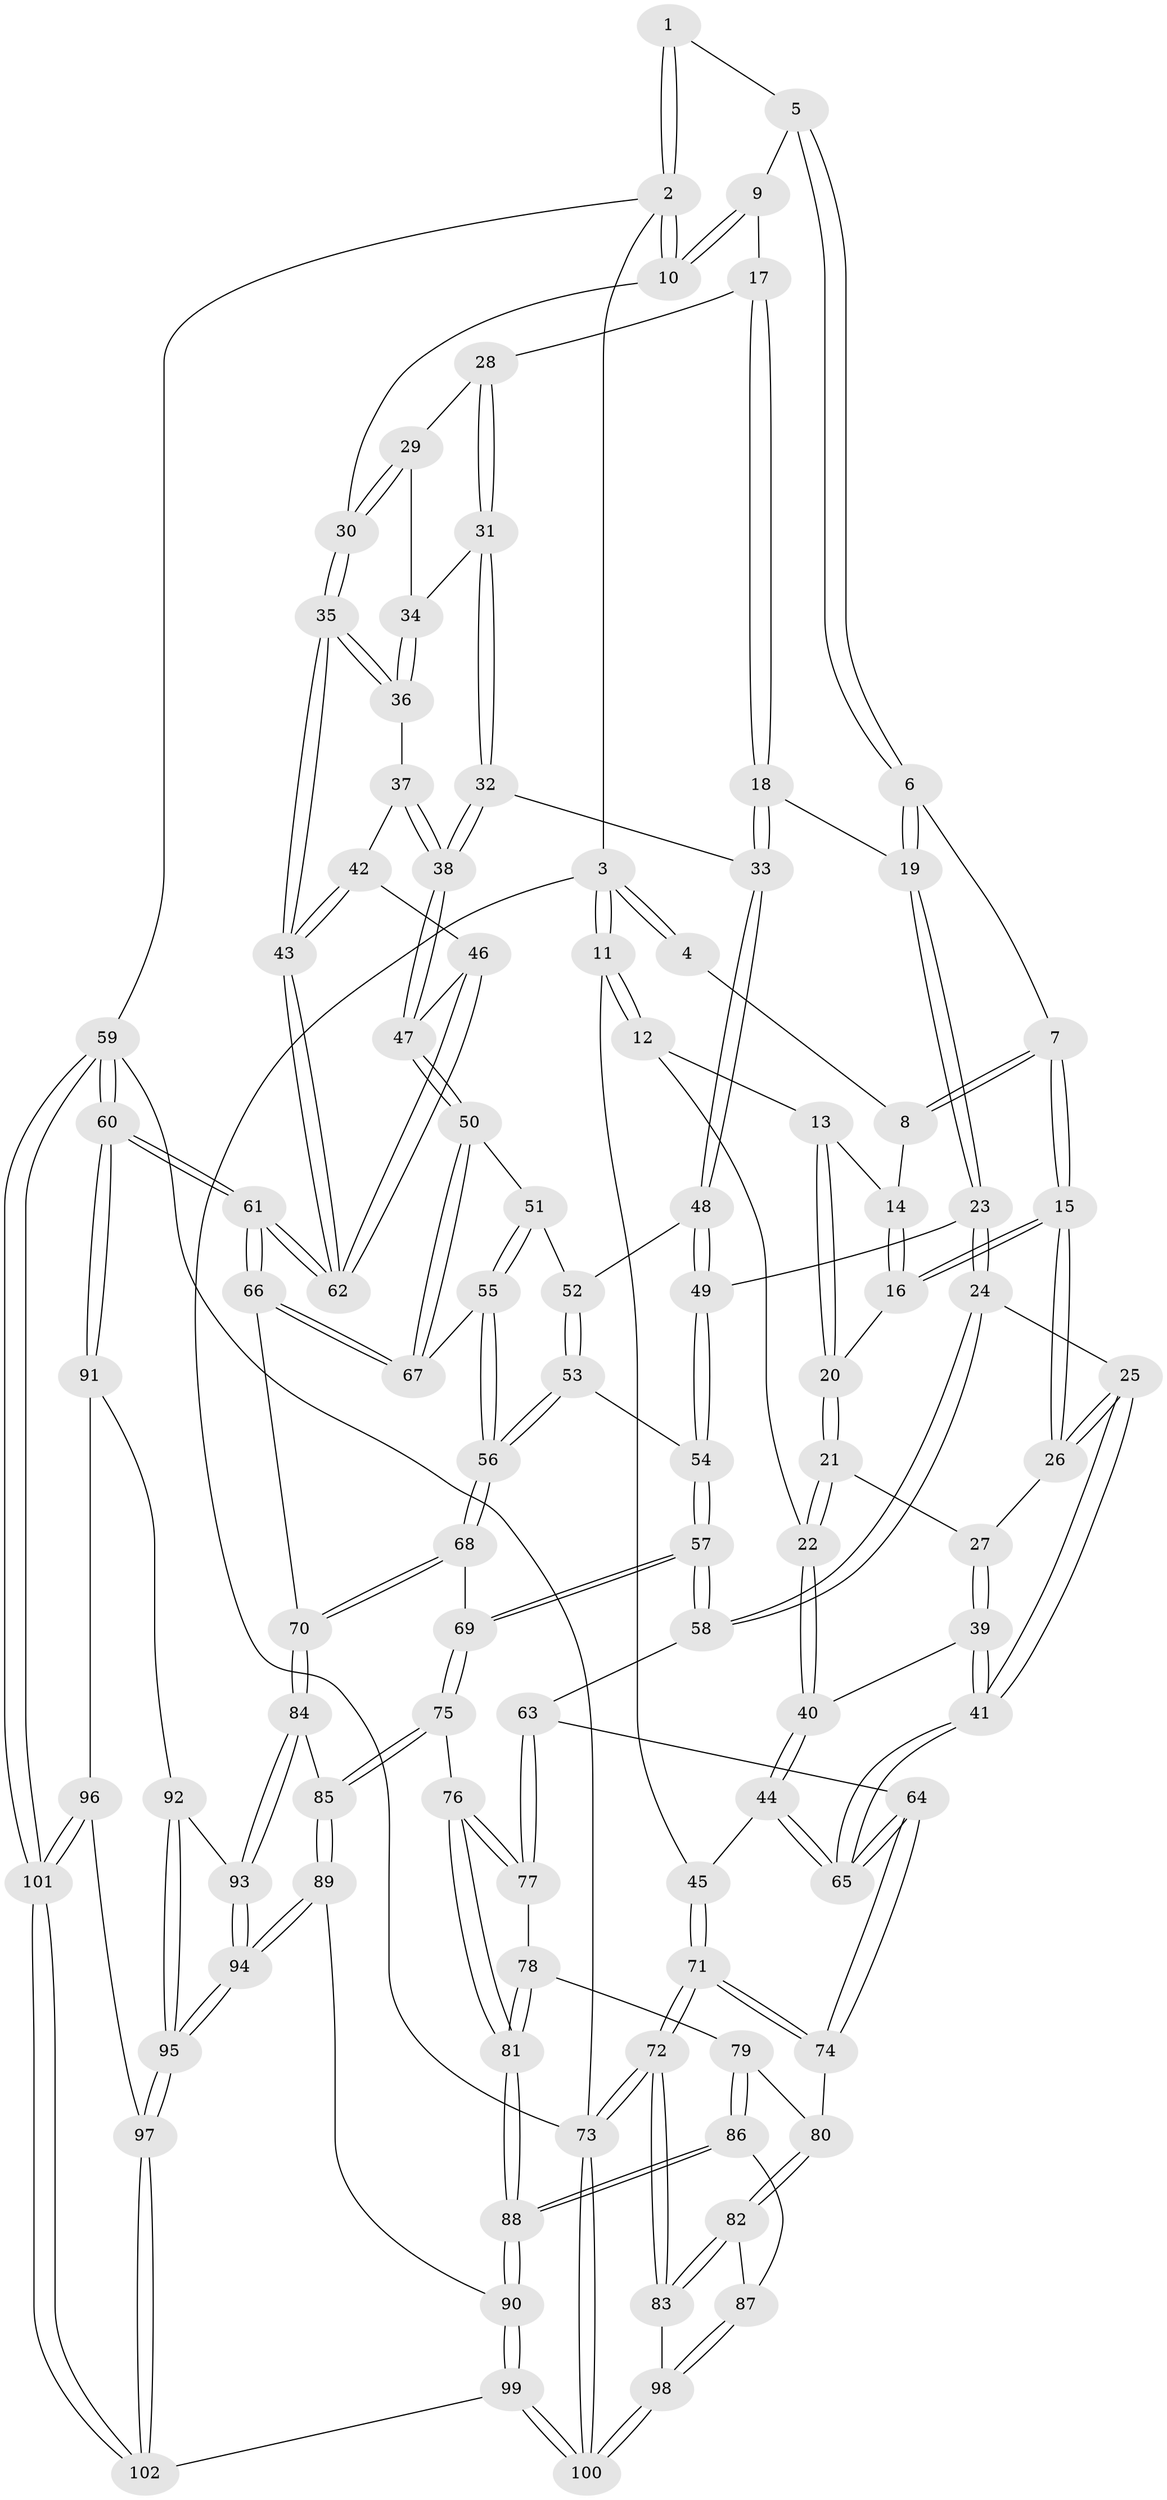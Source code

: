 // coarse degree distribution, {3: 0.1206896551724138, 7: 0.017241379310344827, 5: 0.27586206896551724, 4: 0.5689655172413793, 6: 0.017241379310344827}
// Generated by graph-tools (version 1.1) at 2025/24/03/03/25 07:24:39]
// undirected, 102 vertices, 252 edges
graph export_dot {
graph [start="1"]
  node [color=gray90,style=filled];
  1 [pos="+0.6530784416039854+0"];
  2 [pos="+1+0"];
  3 [pos="+0+0"];
  4 [pos="+0.299275704278043+0"];
  5 [pos="+0.6620221306640673+0"];
  6 [pos="+0.5303185331343456+0.13355504952470384"];
  7 [pos="+0.4010708705581511+0.07619782571514556"];
  8 [pos="+0.29459426923051407+0"];
  9 [pos="+0.7423443027024444+0.0654581524640747"];
  10 [pos="+1+0"];
  11 [pos="+0+0.016221948028095165"];
  12 [pos="+0+0.10074997063434726"];
  13 [pos="+0.1262931232527466+0.08229599171535538"];
  14 [pos="+0.2886706688453788+0"];
  15 [pos="+0.3399360805714039+0.20167173963072746"];
  16 [pos="+0.26010991838425535+0.16074838408480754"];
  17 [pos="+0.7611723548622311+0.1391267284380793"];
  18 [pos="+0.7301185904864779+0.23338707510251416"];
  19 [pos="+0.5524800978726245+0.19490048417069494"];
  20 [pos="+0.17330131238836138+0.1735010495910374"];
  21 [pos="+0.1665862836406416+0.19859114724220006"];
  22 [pos="+0.09395910955012408+0.2791621684161968"];
  23 [pos="+0.44073492138423376+0.32669508442966394"];
  24 [pos="+0.42220627462691135+0.33340680652569366"];
  25 [pos="+0.41450835695310884+0.3318320590987209"];
  26 [pos="+0.34499072114134255+0.22342539795092342"];
  27 [pos="+0.23267932165991614+0.26121902654731793"];
  28 [pos="+0.9469809955024826+0.10446042624801183"];
  29 [pos="+1+0.04464674325693973"];
  30 [pos="+1+0"];
  31 [pos="+0.8906664309712335+0.23117445655914134"];
  32 [pos="+0.7666015111919852+0.2573119044366974"];
  33 [pos="+0.7326303254806271+0.2395590858705239"];
  34 [pos="+0.9094943869823151+0.23832530479017122"];
  35 [pos="+1+0.1142399677219612"];
  36 [pos="+0.92638056152299+0.24980919394818518"];
  37 [pos="+0.933809719689736+0.31885907607465885"];
  38 [pos="+0.8169841239606344+0.30933533868037116"];
  39 [pos="+0.22824869003678566+0.29491690684599015"];
  40 [pos="+0.07154029206863066+0.34848677300916253"];
  41 [pos="+0.30872262206749834+0.38878879933181626"];
  42 [pos="+0.9417184584815077+0.32402884283134104"];
  43 [pos="+1+0.36929868833301743"];
  44 [pos="+0.05835290727962181+0.3715109164769678"];
  45 [pos="+0+0.383568144994334"];
  46 [pos="+0.8697427664837704+0.45178783164638625"];
  47 [pos="+0.8570285688194942+0.4492230636376754"];
  48 [pos="+0.6933079772638518+0.32805342569902585"];
  49 [pos="+0.591706736736567+0.39076487431301127"];
  50 [pos="+0.8302167253862125+0.4630785648677449"];
  51 [pos="+0.74112740294411+0.39384288116838506"];
  52 [pos="+0.7033588673722887+0.358940926422736"];
  53 [pos="+0.703158776397048+0.48969404709186815"];
  54 [pos="+0.6011393736750176+0.4722378326518003"];
  55 [pos="+0.7590729907559538+0.5220529910477302"];
  56 [pos="+0.7393886440432402+0.5240433632400655"];
  57 [pos="+0.5126449116164132+0.5887480872037136"];
  58 [pos="+0.4640518189098283+0.5196612352629945"];
  59 [pos="+1+1"];
  60 [pos="+1+0.7022146560791612"];
  61 [pos="+1+0.6298222730571321"];
  62 [pos="+1+0.5967683935860638"];
  63 [pos="+0.22764331643058253+0.5186806074464506"];
  64 [pos="+0.2014885987009403+0.5057286068065214"];
  65 [pos="+0.20109856508331772+0.5029391855686642"];
  66 [pos="+0.8491699762273468+0.6361549343025604"];
  67 [pos="+0.7665209266407456+0.5215493411414346"];
  68 [pos="+0.657953679405314+0.638435489288361"];
  69 [pos="+0.5173723856097788+0.6412204112958586"];
  70 [pos="+0.753998617815715+0.7214696764895235"];
  71 [pos="+0+0.6706442949918696"];
  72 [pos="+0+0.9738159471245563"];
  73 [pos="+0+1"];
  74 [pos="+0.13537544684213004+0.6377298851036859"];
  75 [pos="+0.5168027292404583+0.6420682796291741"];
  76 [pos="+0.48709044187030487+0.6457946858267802"];
  77 [pos="+0.37750670801486835+0.6497810910183802"];
  78 [pos="+0.3591978876899647+0.6695717584627598"];
  79 [pos="+0.2333644222541737+0.7240684825313924"];
  80 [pos="+0.1456685441189734+0.6597932360440987"];
  81 [pos="+0.337666245823828+0.804041815883944"];
  82 [pos="+0.10652047581923083+0.833327493174234"];
  83 [pos="+0.05312052231908831+0.8799228327370338"];
  84 [pos="+0.7564591515581192+0.7483501070977344"];
  85 [pos="+0.5247451046830969+0.7725762297856243"];
  86 [pos="+0.29058287794236387+0.8493963270707079"];
  87 [pos="+0.27296683420268353+0.8605833555875744"];
  88 [pos="+0.3209458800985286+0.8523213737529877"];
  89 [pos="+0.5214122370095169+0.8329022823390327"];
  90 [pos="+0.34390902695766923+0.8634480603348152"];
  91 [pos="+0.8182389222917223+0.8417252579285928"];
  92 [pos="+0.769931177048813+0.802340709595221"];
  93 [pos="+0.7688949503237567+0.8011599872058587"];
  94 [pos="+0.5427035421205407+0.86117119744108"];
  95 [pos="+0.5850017868625934+1"];
  96 [pos="+0.8184181120514658+0.8598592146804653"];
  97 [pos="+0.6011862447264542+1"];
  98 [pos="+0.198497111847519+0.9897074365723177"];
  99 [pos="+0.4125918497110341+1"];
  100 [pos="+0.22491453507612824+1"];
  101 [pos="+1+1"];
  102 [pos="+0.5996240050187558+1"];
  1 -- 2;
  1 -- 2;
  1 -- 5;
  2 -- 3;
  2 -- 10;
  2 -- 10;
  2 -- 59;
  3 -- 4;
  3 -- 4;
  3 -- 11;
  3 -- 11;
  3 -- 73;
  4 -- 8;
  5 -- 6;
  5 -- 6;
  5 -- 9;
  6 -- 7;
  6 -- 19;
  6 -- 19;
  7 -- 8;
  7 -- 8;
  7 -- 15;
  7 -- 15;
  8 -- 14;
  9 -- 10;
  9 -- 10;
  9 -- 17;
  10 -- 30;
  11 -- 12;
  11 -- 12;
  11 -- 45;
  12 -- 13;
  12 -- 22;
  13 -- 14;
  13 -- 20;
  13 -- 20;
  14 -- 16;
  14 -- 16;
  15 -- 16;
  15 -- 16;
  15 -- 26;
  15 -- 26;
  16 -- 20;
  17 -- 18;
  17 -- 18;
  17 -- 28;
  18 -- 19;
  18 -- 33;
  18 -- 33;
  19 -- 23;
  19 -- 23;
  20 -- 21;
  20 -- 21;
  21 -- 22;
  21 -- 22;
  21 -- 27;
  22 -- 40;
  22 -- 40;
  23 -- 24;
  23 -- 24;
  23 -- 49;
  24 -- 25;
  24 -- 58;
  24 -- 58;
  25 -- 26;
  25 -- 26;
  25 -- 41;
  25 -- 41;
  26 -- 27;
  27 -- 39;
  27 -- 39;
  28 -- 29;
  28 -- 31;
  28 -- 31;
  29 -- 30;
  29 -- 30;
  29 -- 34;
  30 -- 35;
  30 -- 35;
  31 -- 32;
  31 -- 32;
  31 -- 34;
  32 -- 33;
  32 -- 38;
  32 -- 38;
  33 -- 48;
  33 -- 48;
  34 -- 36;
  34 -- 36;
  35 -- 36;
  35 -- 36;
  35 -- 43;
  35 -- 43;
  36 -- 37;
  37 -- 38;
  37 -- 38;
  37 -- 42;
  38 -- 47;
  38 -- 47;
  39 -- 40;
  39 -- 41;
  39 -- 41;
  40 -- 44;
  40 -- 44;
  41 -- 65;
  41 -- 65;
  42 -- 43;
  42 -- 43;
  42 -- 46;
  43 -- 62;
  43 -- 62;
  44 -- 45;
  44 -- 65;
  44 -- 65;
  45 -- 71;
  45 -- 71;
  46 -- 47;
  46 -- 62;
  46 -- 62;
  47 -- 50;
  47 -- 50;
  48 -- 49;
  48 -- 49;
  48 -- 52;
  49 -- 54;
  49 -- 54;
  50 -- 51;
  50 -- 67;
  50 -- 67;
  51 -- 52;
  51 -- 55;
  51 -- 55;
  52 -- 53;
  52 -- 53;
  53 -- 54;
  53 -- 56;
  53 -- 56;
  54 -- 57;
  54 -- 57;
  55 -- 56;
  55 -- 56;
  55 -- 67;
  56 -- 68;
  56 -- 68;
  57 -- 58;
  57 -- 58;
  57 -- 69;
  57 -- 69;
  58 -- 63;
  59 -- 60;
  59 -- 60;
  59 -- 101;
  59 -- 101;
  59 -- 73;
  60 -- 61;
  60 -- 61;
  60 -- 91;
  60 -- 91;
  61 -- 62;
  61 -- 62;
  61 -- 66;
  61 -- 66;
  63 -- 64;
  63 -- 77;
  63 -- 77;
  64 -- 65;
  64 -- 65;
  64 -- 74;
  64 -- 74;
  66 -- 67;
  66 -- 67;
  66 -- 70;
  68 -- 69;
  68 -- 70;
  68 -- 70;
  69 -- 75;
  69 -- 75;
  70 -- 84;
  70 -- 84;
  71 -- 72;
  71 -- 72;
  71 -- 74;
  71 -- 74;
  72 -- 73;
  72 -- 73;
  72 -- 83;
  72 -- 83;
  73 -- 100;
  73 -- 100;
  74 -- 80;
  75 -- 76;
  75 -- 85;
  75 -- 85;
  76 -- 77;
  76 -- 77;
  76 -- 81;
  76 -- 81;
  77 -- 78;
  78 -- 79;
  78 -- 81;
  78 -- 81;
  79 -- 80;
  79 -- 86;
  79 -- 86;
  80 -- 82;
  80 -- 82;
  81 -- 88;
  81 -- 88;
  82 -- 83;
  82 -- 83;
  82 -- 87;
  83 -- 98;
  84 -- 85;
  84 -- 93;
  84 -- 93;
  85 -- 89;
  85 -- 89;
  86 -- 87;
  86 -- 88;
  86 -- 88;
  87 -- 98;
  87 -- 98;
  88 -- 90;
  88 -- 90;
  89 -- 90;
  89 -- 94;
  89 -- 94;
  90 -- 99;
  90 -- 99;
  91 -- 92;
  91 -- 96;
  92 -- 93;
  92 -- 95;
  92 -- 95;
  93 -- 94;
  93 -- 94;
  94 -- 95;
  94 -- 95;
  95 -- 97;
  95 -- 97;
  96 -- 97;
  96 -- 101;
  96 -- 101;
  97 -- 102;
  97 -- 102;
  98 -- 100;
  98 -- 100;
  99 -- 100;
  99 -- 100;
  99 -- 102;
  101 -- 102;
  101 -- 102;
}
